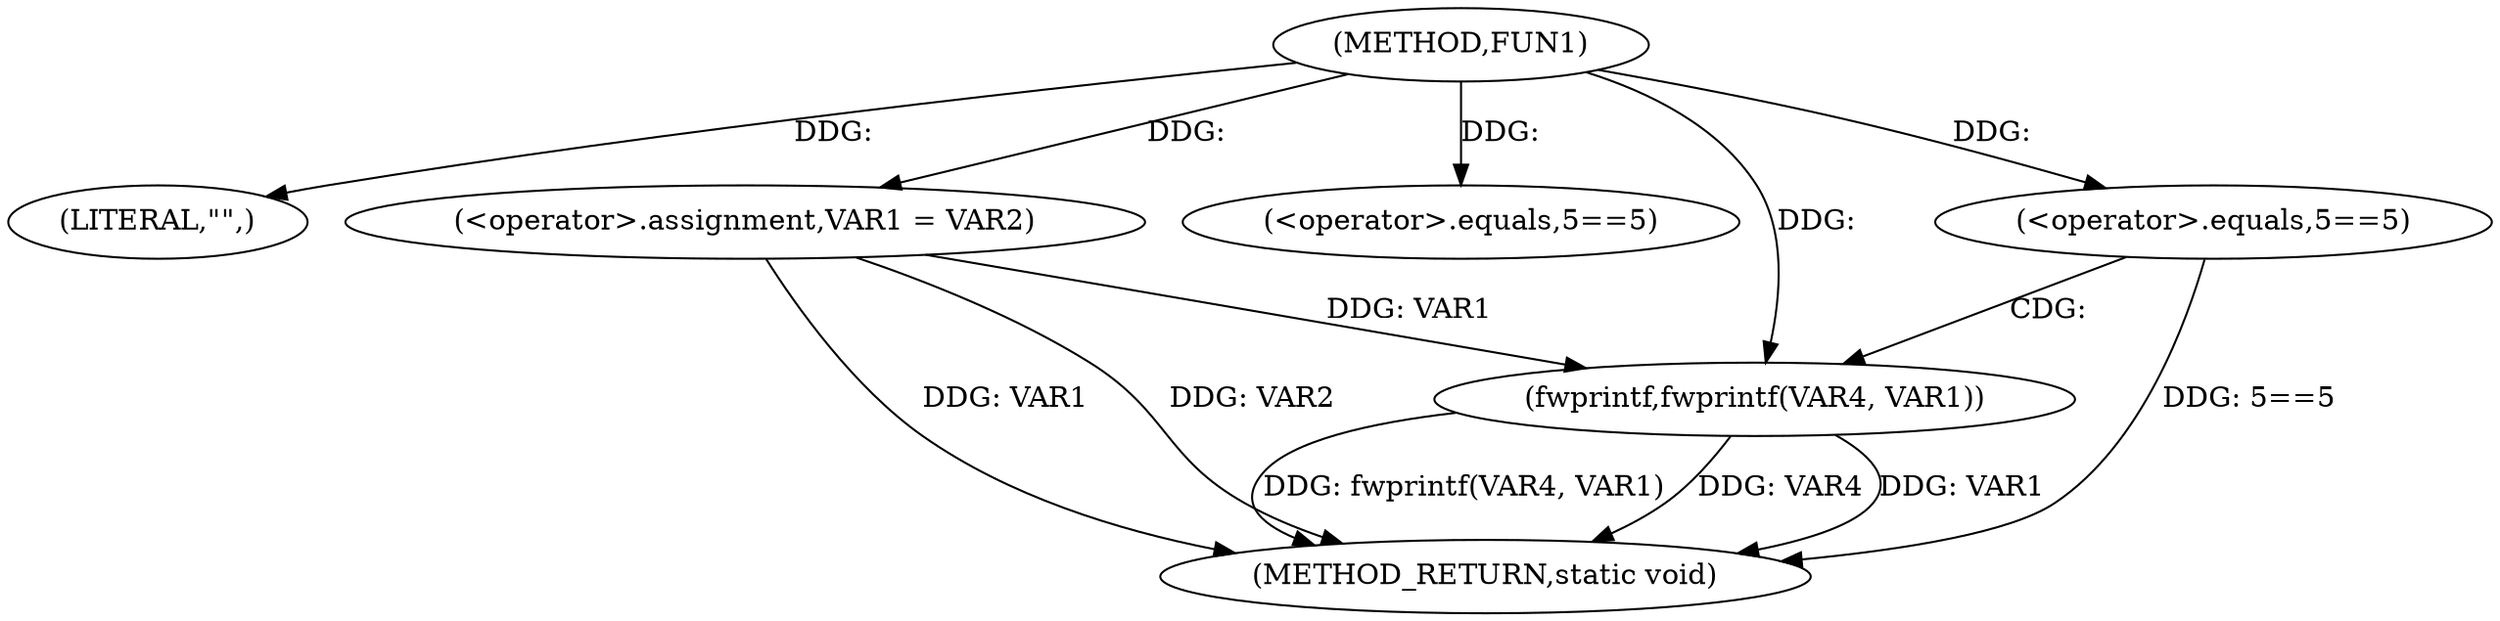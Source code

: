 digraph FUN1 {  
"1000100" [label = "(METHOD,FUN1)" ]
"1000120" [label = "(METHOD_RETURN,static void)" ]
"1000103" [label = "(LITERAL,\"\",)" ]
"1000104" [label = "(<operator>.assignment,VAR1 = VAR2)" ]
"1000108" [label = "(<operator>.equals,5==5)" ]
"1000113" [label = "(<operator>.equals,5==5)" ]
"1000117" [label = "(fwprintf,fwprintf(VAR4, VAR1))" ]
  "1000117" -> "1000120"  [ label = "DDG: fwprintf(VAR4, VAR1)"] 
  "1000104" -> "1000120"  [ label = "DDG: VAR1"] 
  "1000117" -> "1000120"  [ label = "DDG: VAR4"] 
  "1000113" -> "1000120"  [ label = "DDG: 5==5"] 
  "1000117" -> "1000120"  [ label = "DDG: VAR1"] 
  "1000104" -> "1000120"  [ label = "DDG: VAR2"] 
  "1000100" -> "1000103"  [ label = "DDG: "] 
  "1000100" -> "1000104"  [ label = "DDG: "] 
  "1000100" -> "1000108"  [ label = "DDG: "] 
  "1000100" -> "1000113"  [ label = "DDG: "] 
  "1000100" -> "1000117"  [ label = "DDG: "] 
  "1000104" -> "1000117"  [ label = "DDG: VAR1"] 
  "1000113" -> "1000117"  [ label = "CDG: "] 
}
